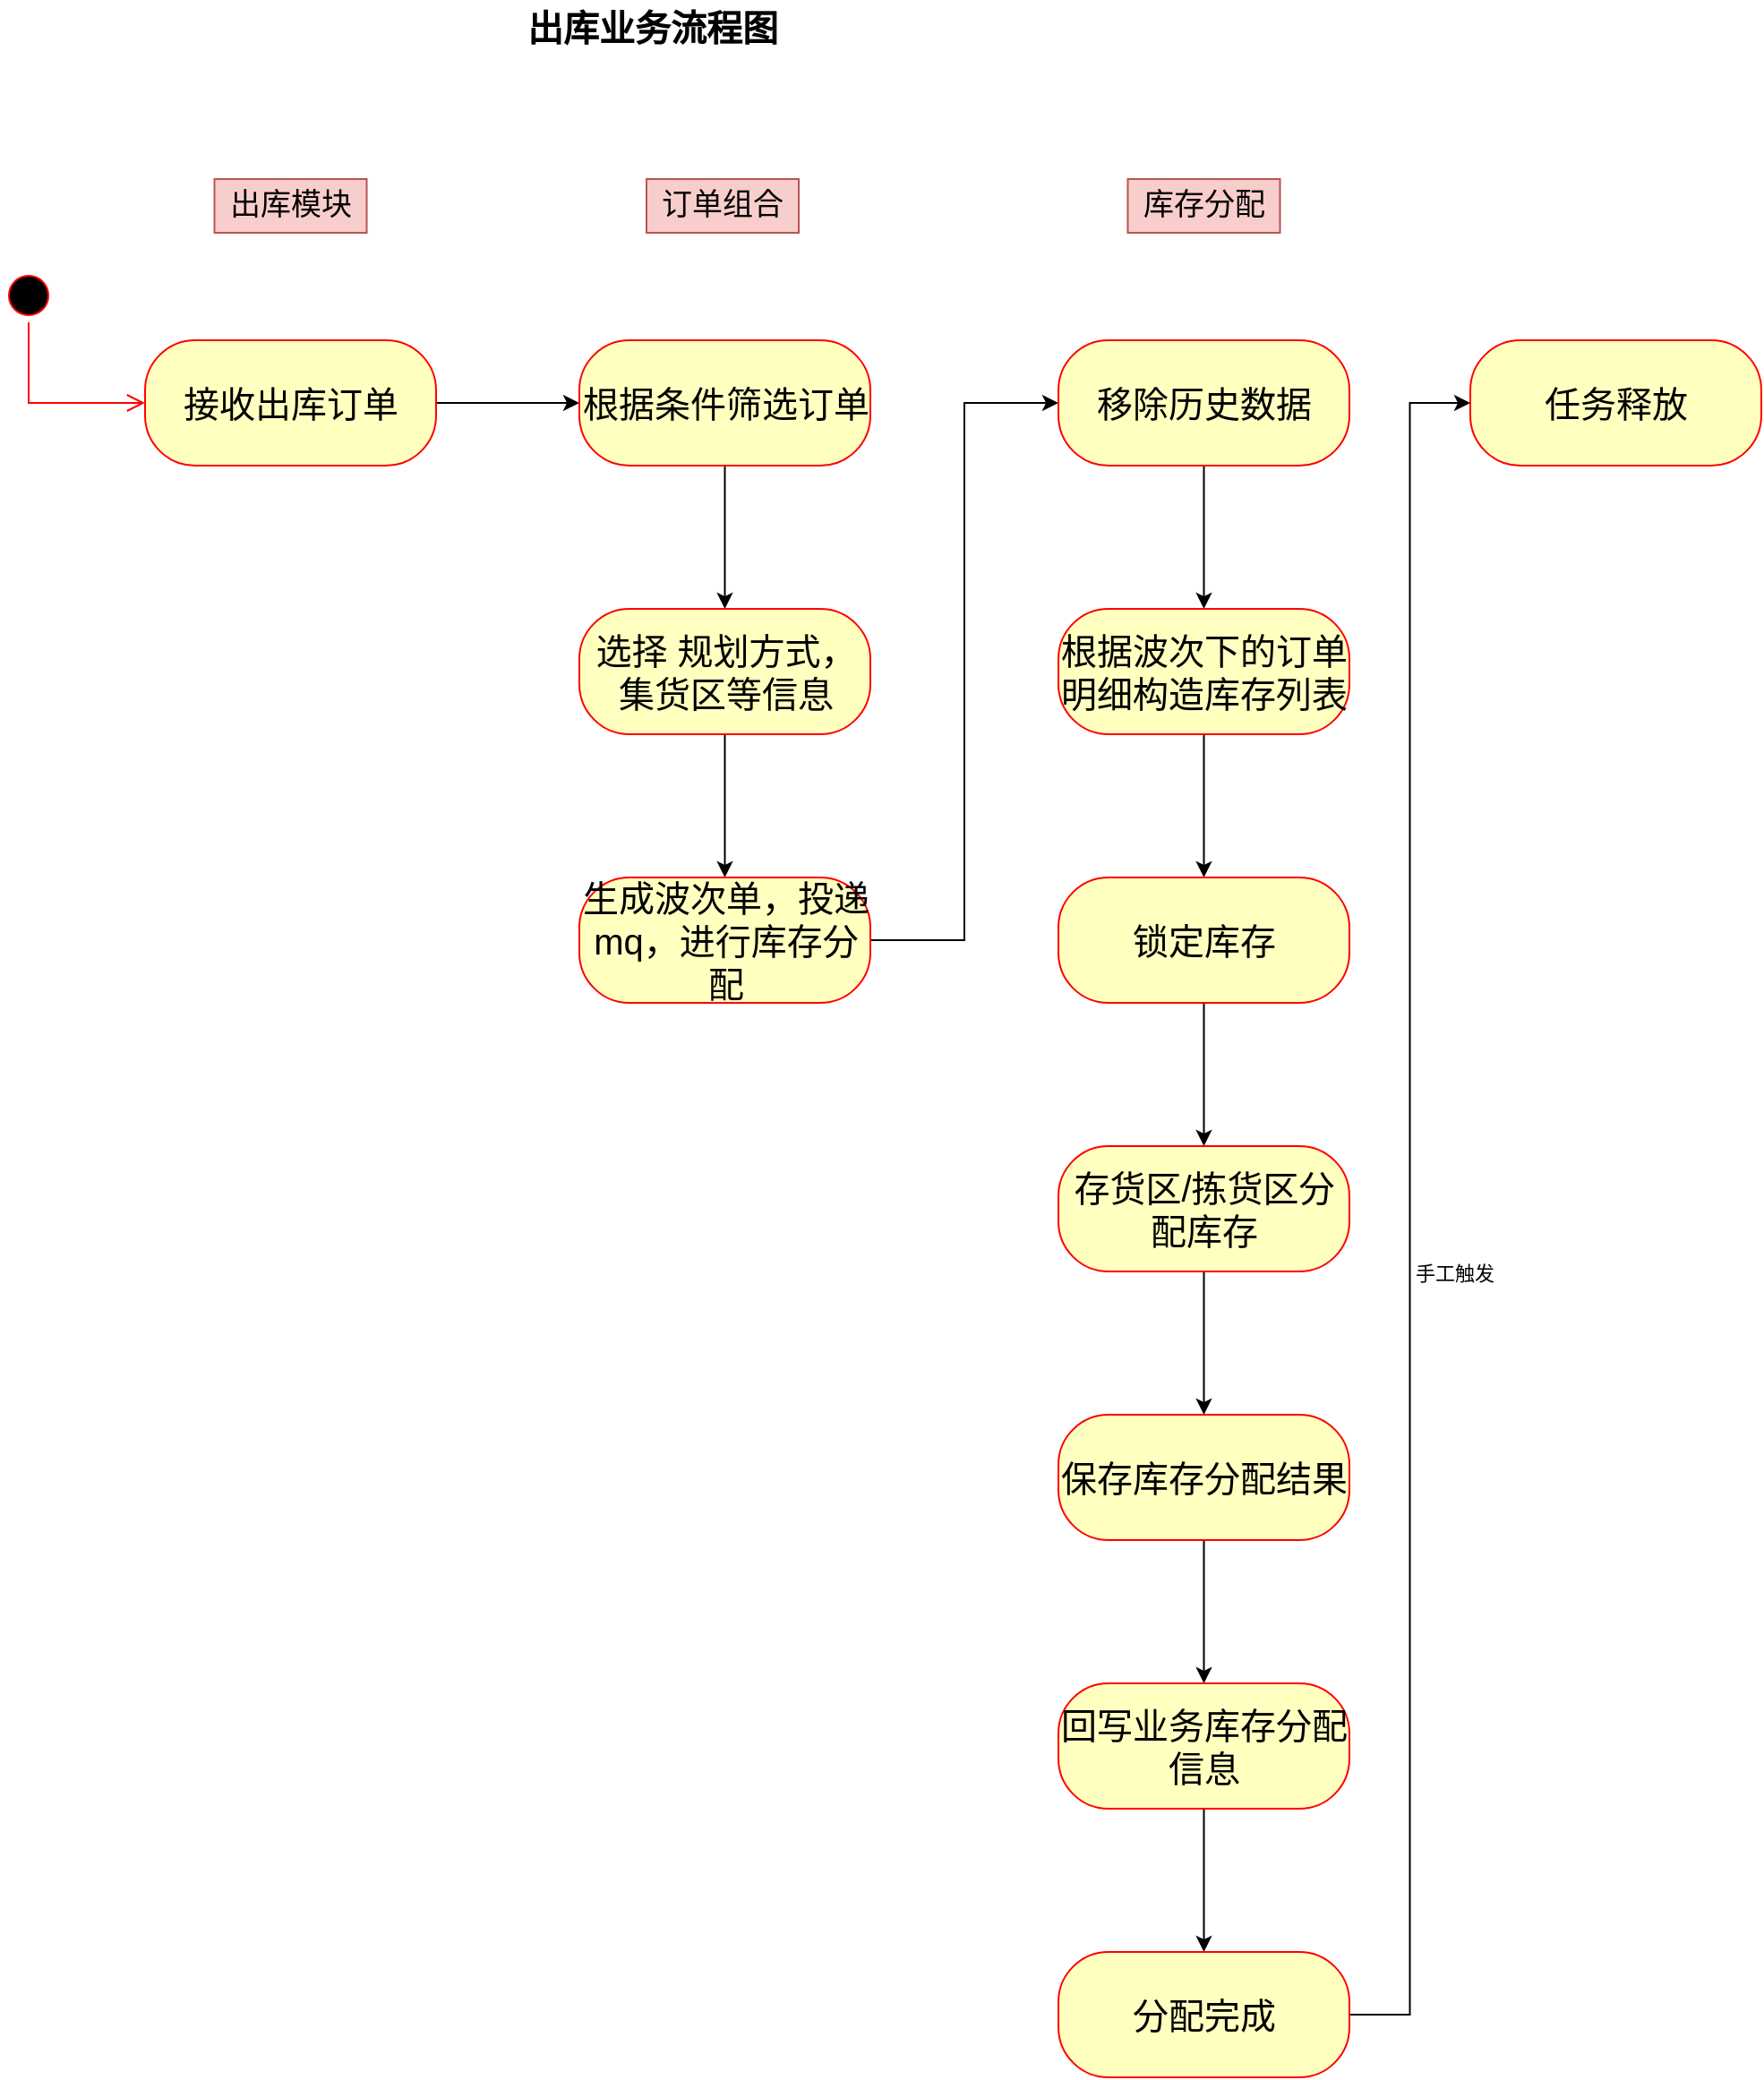 <mxfile version="15.0.3" type="github">
  <diagram id="jUNo7Q9Imrn9tqrWgwNH" name="Page-1">
    <mxGraphModel dx="1422" dy="762" grid="1" gridSize="10" guides="1" tooltips="1" connect="1" arrows="1" fold="1" page="1" pageScale="1" pageWidth="827" pageHeight="1169" math="0" shadow="0">
      <root>
        <mxCell id="0" />
        <mxCell id="1" parent="0" />
        <mxCell id="um_cftkv1SnKHvXDUPxB-1" value="出库业务流程图" style="text;html=1;strokeColor=none;fillColor=none;align=center;verticalAlign=middle;whiteSpace=wrap;rounded=0;fontSize=20;fontStyle=1" parent="1" vertex="1">
          <mxGeometry x="329" y="20" width="169" height="30" as="geometry" />
        </mxCell>
        <mxCell id="um_cftkv1SnKHvXDUPxB-2" value="" style="ellipse;html=1;shape=startState;fillColor=#000000;strokeColor=#ff0000;" parent="1" vertex="1">
          <mxGeometry x="50" y="170" width="30" height="30" as="geometry" />
        </mxCell>
        <mxCell id="um_cftkv1SnKHvXDUPxB-3" value="" style="edgeStyle=orthogonalEdgeStyle;html=1;verticalAlign=bottom;endArrow=open;endSize=8;strokeColor=#ff0000;rounded=0;entryX=0;entryY=0.5;entryDx=0;entryDy=0;" parent="1" source="um_cftkv1SnKHvXDUPxB-2" target="um_cftkv1SnKHvXDUPxB-4" edge="1">
          <mxGeometry relative="1" as="geometry">
            <mxPoint x="65" y="260" as="targetPoint" />
            <Array as="points">
              <mxPoint x="65" y="245" />
            </Array>
          </mxGeometry>
        </mxCell>
        <mxCell id="um_cftkv1SnKHvXDUPxB-7" value="" style="edgeStyle=orthogonalEdgeStyle;rounded=0;orthogonalLoop=1;jettySize=auto;html=1;" parent="1" source="um_cftkv1SnKHvXDUPxB-4" target="um_cftkv1SnKHvXDUPxB-6" edge="1">
          <mxGeometry relative="1" as="geometry" />
        </mxCell>
        <mxCell id="um_cftkv1SnKHvXDUPxB-4" value="&lt;font style=&quot;font-size: 20px&quot;&gt;接收出库订单&lt;/font&gt;" style="rounded=1;whiteSpace=wrap;html=1;arcSize=40;fontColor=#000000;fillColor=#ffffc0;strokeColor=#ff0000;fontSize=20;" parent="1" vertex="1">
          <mxGeometry x="130" y="210" width="162.5" height="70" as="geometry" />
        </mxCell>
        <mxCell id="um_cftkv1SnKHvXDUPxB-10" value="" style="edgeStyle=orthogonalEdgeStyle;rounded=0;orthogonalLoop=1;jettySize=auto;html=1;startArrow=none;" parent="1" source="K3RD2K_L6G9fTyEeQvmx-9" target="um_cftkv1SnKHvXDUPxB-9" edge="1">
          <mxGeometry relative="1" as="geometry" />
        </mxCell>
        <mxCell id="K3RD2K_L6G9fTyEeQvmx-3" value="" style="edgeStyle=orthogonalEdgeStyle;rounded=0;orthogonalLoop=1;jettySize=auto;html=1;" edge="1" parent="1" source="um_cftkv1SnKHvXDUPxB-6" target="K3RD2K_L6G9fTyEeQvmx-2">
          <mxGeometry relative="1" as="geometry" />
        </mxCell>
        <mxCell id="um_cftkv1SnKHvXDUPxB-6" value="根据条件筛选订单" style="rounded=1;whiteSpace=wrap;html=1;arcSize=40;fontColor=#000000;fillColor=#ffffc0;strokeColor=#ff0000;fontSize=20;" parent="1" vertex="1">
          <mxGeometry x="372.5" y="210" width="162.5" height="70" as="geometry" />
        </mxCell>
        <mxCell id="K3RD2K_L6G9fTyEeQvmx-14" value="" style="edgeStyle=orthogonalEdgeStyle;rounded=0;orthogonalLoop=1;jettySize=auto;html=1;" edge="1" parent="1" source="um_cftkv1SnKHvXDUPxB-9" target="K3RD2K_L6G9fTyEeQvmx-13">
          <mxGeometry relative="1" as="geometry" />
        </mxCell>
        <mxCell id="um_cftkv1SnKHvXDUPxB-9" value="根据波次下的订单明细构造库存列表" style="rounded=1;whiteSpace=wrap;html=1;arcSize=40;fontColor=#000000;fillColor=#ffffc0;strokeColor=#ff0000;fontSize=20;" parent="1" vertex="1">
          <mxGeometry x="640" y="360" width="162.5" height="70" as="geometry" />
        </mxCell>
        <mxCell id="K3RD2K_L6G9fTyEeQvmx-7" value="" style="edgeStyle=orthogonalEdgeStyle;rounded=0;orthogonalLoop=1;jettySize=auto;html=1;" edge="1" parent="1" source="K3RD2K_L6G9fTyEeQvmx-2" target="K3RD2K_L6G9fTyEeQvmx-6">
          <mxGeometry relative="1" as="geometry" />
        </mxCell>
        <mxCell id="K3RD2K_L6G9fTyEeQvmx-2" value="选择 规划方式，集货区等信息" style="rounded=1;whiteSpace=wrap;html=1;arcSize=40;fontColor=#000000;fillColor=#ffffc0;strokeColor=#ff0000;fontSize=20;" vertex="1" parent="1">
          <mxGeometry x="372.5" y="360" width="162.5" height="70" as="geometry" />
        </mxCell>
        <mxCell id="K3RD2K_L6G9fTyEeQvmx-4" value="&lt;font style=&quot;font-size: 17px&quot;&gt;订单组合&lt;/font&gt;" style="text;html=1;strokeColor=#b85450;fillColor=#f8cecc;align=center;verticalAlign=middle;whiteSpace=wrap;rounded=0;fontSize=14;" vertex="1" parent="1">
          <mxGeometry x="410" y="120" width="85" height="30" as="geometry" />
        </mxCell>
        <mxCell id="K3RD2K_L6G9fTyEeQvmx-5" value="&lt;font style=&quot;font-size: 17px&quot;&gt;出库模块&lt;/font&gt;" style="text;html=1;strokeColor=#b85450;fillColor=#f8cecc;align=center;verticalAlign=middle;whiteSpace=wrap;rounded=0;fontSize=14;" vertex="1" parent="1">
          <mxGeometry x="168.75" y="120" width="85" height="30" as="geometry" />
        </mxCell>
        <mxCell id="K3RD2K_L6G9fTyEeQvmx-12" style="edgeStyle=orthogonalEdgeStyle;rounded=0;orthogonalLoop=1;jettySize=auto;html=1;entryX=0;entryY=0.5;entryDx=0;entryDy=0;" edge="1" parent="1" source="K3RD2K_L6G9fTyEeQvmx-6" target="K3RD2K_L6G9fTyEeQvmx-9">
          <mxGeometry relative="1" as="geometry" />
        </mxCell>
        <mxCell id="K3RD2K_L6G9fTyEeQvmx-6" value="生成波次单，投递mq，进行库存分配" style="rounded=1;whiteSpace=wrap;html=1;arcSize=40;fontColor=#000000;fillColor=#ffffc0;strokeColor=#ff0000;fontSize=20;" vertex="1" parent="1">
          <mxGeometry x="372.5" y="510" width="162.5" height="70" as="geometry" />
        </mxCell>
        <mxCell id="K3RD2K_L6G9fTyEeQvmx-8" value="&lt;font style=&quot;font-size: 17px&quot;&gt;库存分配&lt;/font&gt;" style="text;html=1;strokeColor=#b85450;fillColor=#f8cecc;align=center;verticalAlign=middle;whiteSpace=wrap;rounded=0;fontSize=14;" vertex="1" parent="1">
          <mxGeometry x="678.75" y="120" width="85" height="30" as="geometry" />
        </mxCell>
        <mxCell id="K3RD2K_L6G9fTyEeQvmx-9" value="移除历史数据" style="rounded=1;whiteSpace=wrap;html=1;arcSize=40;fontColor=#000000;fillColor=#ffffc0;strokeColor=#ff0000;fontSize=20;" vertex="1" parent="1">
          <mxGeometry x="640" y="210" width="162.5" height="70" as="geometry" />
        </mxCell>
        <mxCell id="K3RD2K_L6G9fTyEeQvmx-16" value="" style="edgeStyle=orthogonalEdgeStyle;rounded=0;orthogonalLoop=1;jettySize=auto;html=1;" edge="1" parent="1" source="K3RD2K_L6G9fTyEeQvmx-13" target="K3RD2K_L6G9fTyEeQvmx-15">
          <mxGeometry relative="1" as="geometry" />
        </mxCell>
        <mxCell id="K3RD2K_L6G9fTyEeQvmx-13" value="锁定库存" style="rounded=1;whiteSpace=wrap;html=1;arcSize=40;fontColor=#000000;fillColor=#ffffc0;strokeColor=#ff0000;fontSize=20;" vertex="1" parent="1">
          <mxGeometry x="640" y="510" width="162.5" height="70" as="geometry" />
        </mxCell>
        <mxCell id="K3RD2K_L6G9fTyEeQvmx-18" value="" style="edgeStyle=orthogonalEdgeStyle;rounded=0;orthogonalLoop=1;jettySize=auto;html=1;" edge="1" parent="1" source="K3RD2K_L6G9fTyEeQvmx-15" target="K3RD2K_L6G9fTyEeQvmx-17">
          <mxGeometry relative="1" as="geometry" />
        </mxCell>
        <mxCell id="K3RD2K_L6G9fTyEeQvmx-15" value="存货区/拣货区分配库存" style="rounded=1;whiteSpace=wrap;html=1;arcSize=40;fontColor=#000000;fillColor=#ffffc0;strokeColor=#ff0000;fontSize=20;" vertex="1" parent="1">
          <mxGeometry x="640" y="660" width="162.5" height="70" as="geometry" />
        </mxCell>
        <mxCell id="K3RD2K_L6G9fTyEeQvmx-20" value="" style="edgeStyle=orthogonalEdgeStyle;rounded=0;orthogonalLoop=1;jettySize=auto;html=1;" edge="1" parent="1" source="K3RD2K_L6G9fTyEeQvmx-17" target="K3RD2K_L6G9fTyEeQvmx-19">
          <mxGeometry relative="1" as="geometry" />
        </mxCell>
        <mxCell id="K3RD2K_L6G9fTyEeQvmx-17" value="保存库存分配结果" style="rounded=1;whiteSpace=wrap;html=1;arcSize=40;fontColor=#000000;fillColor=#ffffc0;strokeColor=#ff0000;fontSize=20;" vertex="1" parent="1">
          <mxGeometry x="640" y="810" width="162.5" height="70" as="geometry" />
        </mxCell>
        <mxCell id="K3RD2K_L6G9fTyEeQvmx-26" value="" style="edgeStyle=orthogonalEdgeStyle;rounded=0;orthogonalLoop=1;jettySize=auto;html=1;" edge="1" parent="1" source="K3RD2K_L6G9fTyEeQvmx-19" target="K3RD2K_L6G9fTyEeQvmx-25">
          <mxGeometry relative="1" as="geometry" />
        </mxCell>
        <mxCell id="K3RD2K_L6G9fTyEeQvmx-19" value="回写业务库存分配信息" style="rounded=1;whiteSpace=wrap;html=1;arcSize=40;fontColor=#000000;fillColor=#ffffc0;strokeColor=#ff0000;fontSize=20;" vertex="1" parent="1">
          <mxGeometry x="640" y="960" width="162.5" height="70" as="geometry" />
        </mxCell>
        <mxCell id="K3RD2K_L6G9fTyEeQvmx-24" value="任务释放" style="rounded=1;whiteSpace=wrap;html=1;arcSize=40;fontColor=#000000;fillColor=#ffffc0;strokeColor=#ff0000;fontSize=20;" vertex="1" parent="1">
          <mxGeometry x="870" y="210" width="162.5" height="70" as="geometry" />
        </mxCell>
        <mxCell id="K3RD2K_L6G9fTyEeQvmx-27" style="edgeStyle=orthogonalEdgeStyle;rounded=0;orthogonalLoop=1;jettySize=auto;html=1;entryX=0;entryY=0.5;entryDx=0;entryDy=0;" edge="1" parent="1" source="K3RD2K_L6G9fTyEeQvmx-25" target="K3RD2K_L6G9fTyEeQvmx-24">
          <mxGeometry relative="1" as="geometry" />
        </mxCell>
        <mxCell id="K3RD2K_L6G9fTyEeQvmx-28" value="手工触发" style="edgeLabel;html=1;align=center;verticalAlign=middle;resizable=0;points=[];" vertex="1" connectable="0" parent="K3RD2K_L6G9fTyEeQvmx-27">
          <mxGeometry x="-0.118" relative="1" as="geometry">
            <mxPoint x="24" y="-22" as="offset" />
          </mxGeometry>
        </mxCell>
        <mxCell id="K3RD2K_L6G9fTyEeQvmx-25" value="分配完成" style="rounded=1;whiteSpace=wrap;html=1;arcSize=40;fontColor=#000000;fillColor=#ffffc0;strokeColor=#ff0000;fontSize=20;" vertex="1" parent="1">
          <mxGeometry x="640" y="1110" width="162.5" height="70" as="geometry" />
        </mxCell>
      </root>
    </mxGraphModel>
  </diagram>
</mxfile>
